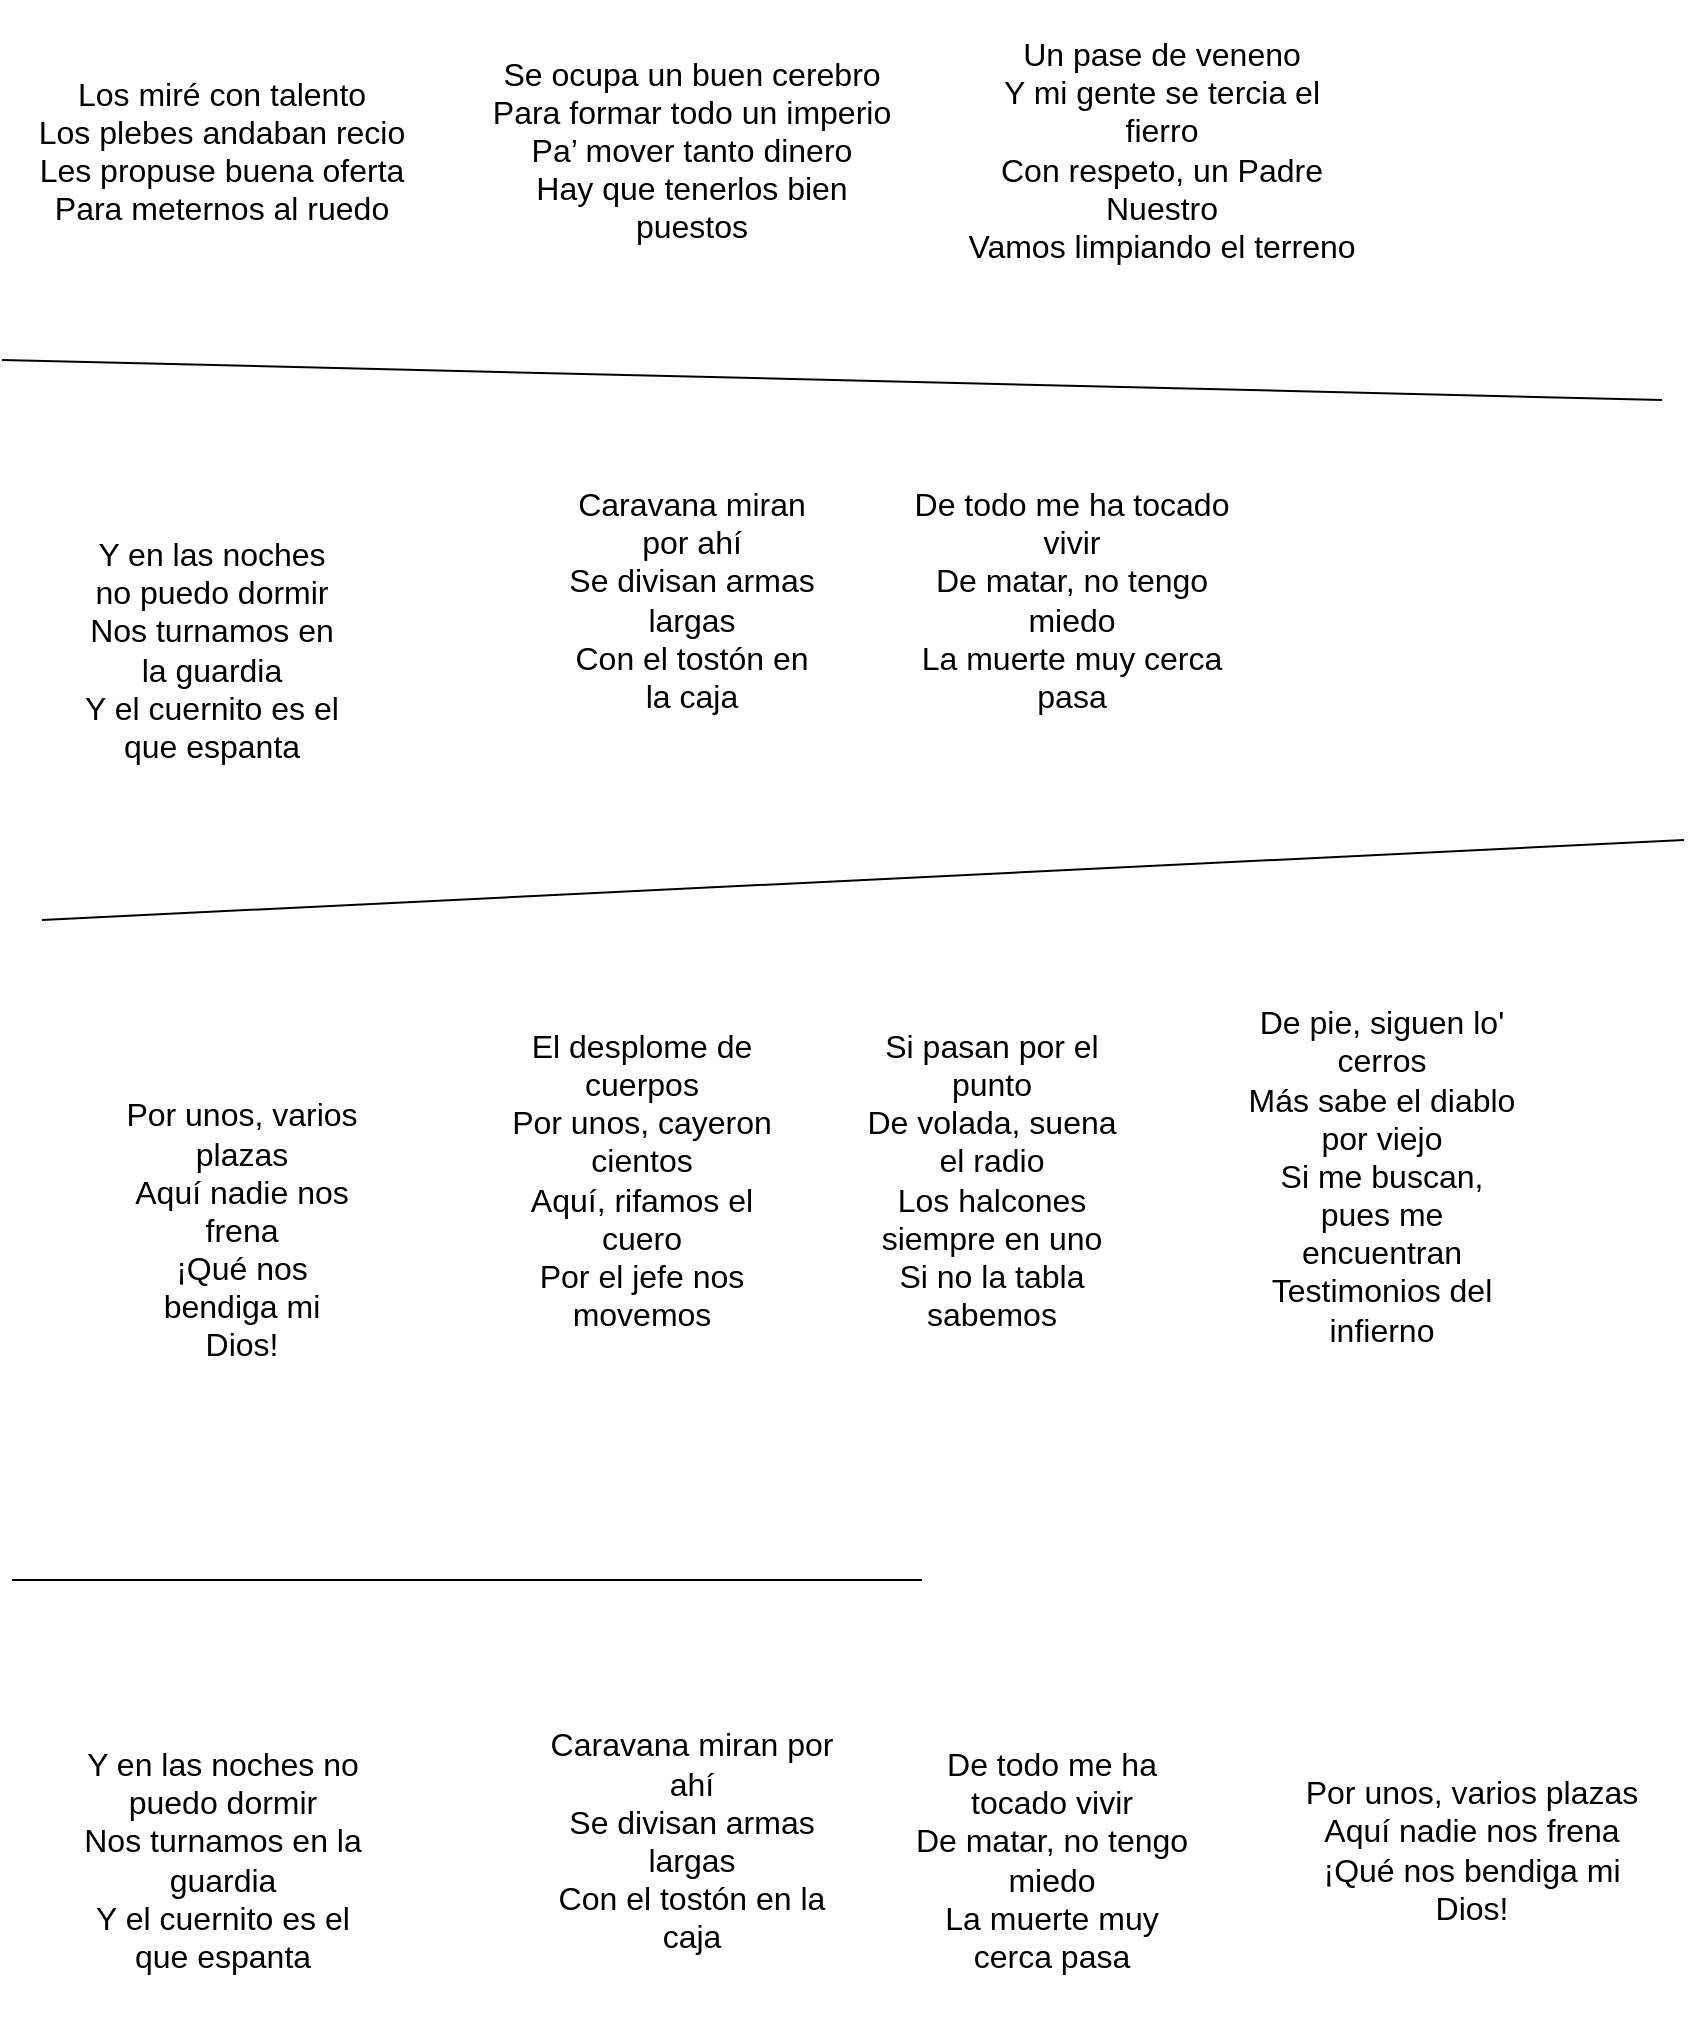 <mxfile version="20.0.1" type="github">
  <diagram id="I2rP_LmeuCBiBPERJ0c1" name="Page-1">
    <mxGraphModel dx="1380" dy="1909" grid="1" gridSize="10" guides="1" tooltips="1" connect="1" arrows="1" fold="1" page="1" pageScale="1" pageWidth="850" pageHeight="1100" math="0" shadow="0">
      <root>
        <mxCell id="0" />
        <mxCell id="1" parent="0" />
        <mxCell id="vRk48V976HWC19-EjkwC-1" value="Los miré con talento&lt;br style=&quot;font-size: 16px;&quot;&gt;Los plebes andaban recio&lt;br style=&quot;font-size: 16px;&quot;&gt;Les propuse buena oferta&lt;br style=&quot;font-size: 16px;&quot;&gt;Para meternos al ruedo&lt;br style=&quot;font-size: 16px;&quot;&gt;&lt;br style=&quot;font-size: 16px;&quot;&gt;" style="text;html=1;strokeColor=none;fillColor=none;align=center;verticalAlign=middle;whiteSpace=wrap;rounded=0;fontSize=16;" vertex="1" parent="1">
          <mxGeometry x="5" y="-670" width="210" height="110" as="geometry" />
        </mxCell>
        <mxCell id="vRk48V976HWC19-EjkwC-2" value="Se ocupa un buen cerebro&lt;br style=&quot;font-size: 16px;&quot;&gt;Para formar todo un imperio&lt;br style=&quot;font-size: 16px;&quot;&gt;Pa’ mover tanto dinero&lt;br style=&quot;font-size: 16px;&quot;&gt;Hay que tenerlos bien puestos" style="text;html=1;strokeColor=none;fillColor=none;align=center;verticalAlign=middle;whiteSpace=wrap;rounded=0;fontSize=16;" vertex="1" parent="1">
          <mxGeometry x="240" y="-700" width="210" height="150" as="geometry" />
        </mxCell>
        <mxCell id="vRk48V976HWC19-EjkwC-3" value="Un pase de veneno&lt;br style=&quot;font-size: 16px;&quot;&gt;Y mi gente se tercia el fierro&lt;br style=&quot;font-size: 16px;&quot;&gt;Con respeto, un Padre Nuestro&lt;br style=&quot;font-size: 16px;&quot;&gt;Vamos limpiando el terreno" style="text;html=1;strokeColor=none;fillColor=none;align=center;verticalAlign=middle;whiteSpace=wrap;rounded=0;fontSize=16;" vertex="1" parent="1">
          <mxGeometry x="480" y="-700" width="200" height="150" as="geometry" />
        </mxCell>
        <mxCell id="vRk48V976HWC19-EjkwC-5" value="Y en las noches no puedo dormir&lt;br style=&quot;font-size: 16px;&quot;&gt;Nos turnamos en la guardia&lt;br style=&quot;font-size: 16px;&quot;&gt;Y el cuernito es el que espanta" style="text;html=1;strokeColor=none;fillColor=none;align=center;verticalAlign=middle;whiteSpace=wrap;rounded=0;fontSize=16;" vertex="1" parent="1">
          <mxGeometry x="40" y="-450" width="130" height="150" as="geometry" />
        </mxCell>
        <mxCell id="vRk48V976HWC19-EjkwC-6" value="De todo me ha tocado vivir&lt;br style=&quot;font-size: 16px;&quot;&gt;De matar, no tengo miedo&lt;br style=&quot;font-size: 16px;&quot;&gt;La muerte muy cerca pasa" style="text;html=1;strokeColor=none;fillColor=none;align=center;verticalAlign=middle;whiteSpace=wrap;rounded=0;fontSize=16;" vertex="1" parent="1">
          <mxGeometry x="450" y="-490" width="170" height="180" as="geometry" />
        </mxCell>
        <mxCell id="vRk48V976HWC19-EjkwC-7" value="Caravana miran por ahí&lt;br style=&quot;font-size: 16px;&quot;&gt;Se divisan armas largas&lt;br style=&quot;font-size: 16px;&quot;&gt;Con el tostón en la caja" style="text;html=1;strokeColor=none;fillColor=none;align=center;verticalAlign=middle;whiteSpace=wrap;rounded=0;fontSize=16;" vertex="1" parent="1">
          <mxGeometry x="280" y="-470" width="130" height="140" as="geometry" />
        </mxCell>
        <mxCell id="vRk48V976HWC19-EjkwC-14" value="Por unos, varios plazas&lt;br style=&quot;font-size: 16px;&quot;&gt;Aquí nadie nos frena&lt;br style=&quot;font-size: 16px;&quot;&gt;¡Qué nos bendiga mi Dios!" style="text;html=1;strokeColor=none;fillColor=none;align=center;verticalAlign=middle;whiteSpace=wrap;rounded=0;fontSize=16;" vertex="1" parent="1">
          <mxGeometry x="60" y="-130" width="120" height="90" as="geometry" />
        </mxCell>
        <mxCell id="vRk48V976HWC19-EjkwC-16" value="El desplome de cuerpos&lt;br style=&quot;font-size: 16px;&quot;&gt;Por unos, cayeron cientos&lt;br style=&quot;font-size: 16px;&quot;&gt;Aquí, rifamos el cuero&lt;br style=&quot;font-size: 16px;&quot;&gt;Por el jefe nos movemos" style="text;html=1;strokeColor=none;fillColor=none;align=center;verticalAlign=middle;whiteSpace=wrap;rounded=0;fontSize=16;" vertex="1" parent="1">
          <mxGeometry x="250" y="-180" width="140" height="140" as="geometry" />
        </mxCell>
        <mxCell id="vRk48V976HWC19-EjkwC-17" value="" style="endArrow=none;html=1;rounded=0;fontSize=16;" edge="1" parent="1">
          <mxGeometry width="50" height="50" relative="1" as="geometry">
            <mxPoint x="20" y="-240" as="sourcePoint" />
            <mxPoint x="841" y="-280" as="targetPoint" />
          </mxGeometry>
        </mxCell>
        <mxCell id="vRk48V976HWC19-EjkwC-18" value="" style="endArrow=none;html=1;rounded=0;fontSize=16;" edge="1" parent="1">
          <mxGeometry width="50" height="50" relative="1" as="geometry">
            <mxPoint y="-520" as="sourcePoint" />
            <mxPoint x="830" y="-500" as="targetPoint" />
          </mxGeometry>
        </mxCell>
        <mxCell id="vRk48V976HWC19-EjkwC-19" value="" style="endArrow=none;html=1;rounded=0;fontSize=16;" edge="1" parent="1">
          <mxGeometry width="50" height="50" relative="1" as="geometry">
            <mxPoint x="5" y="90" as="sourcePoint" />
            <mxPoint x="460" y="90" as="targetPoint" />
          </mxGeometry>
        </mxCell>
        <mxCell id="vRk48V976HWC19-EjkwC-21" value="Si pasan por el punto&lt;br style=&quot;font-size: 16px;&quot;&gt;De volada, suena el radio&lt;br style=&quot;font-size: 16px;&quot;&gt;Los halcones siempre en uno&lt;br style=&quot;font-size: 16px;&quot;&gt;Si no la tabla sabemos" style="text;html=1;strokeColor=none;fillColor=none;align=center;verticalAlign=middle;whiteSpace=wrap;rounded=0;fontSize=16;" vertex="1" parent="1">
          <mxGeometry x="430" y="-155" width="130" height="90" as="geometry" />
        </mxCell>
        <mxCell id="vRk48V976HWC19-EjkwC-22" value="De pie, siguen lo&#39; cerros&lt;br style=&quot;font-size: 16px;&quot;&gt;Más sabe el diablo por viejo&lt;br style=&quot;font-size: 16px;&quot;&gt;Si me buscan, pues me encuentran&lt;br style=&quot;font-size: 16px;&quot;&gt;Testimonios del infierno" style="text;html=1;strokeColor=none;fillColor=none;align=center;verticalAlign=middle;whiteSpace=wrap;rounded=0;fontSize=16;" vertex="1" parent="1">
          <mxGeometry x="620" y="-185" width="140" height="145" as="geometry" />
        </mxCell>
        <mxCell id="vRk48V976HWC19-EjkwC-23" value="Y en las noches no puedo dormir&lt;br style=&quot;font-size: 16px;&quot;&gt;Nos turnamos en la guardia&lt;br style=&quot;font-size: 16px;&quot;&gt;Y el cuernito es el que espanta" style="text;html=1;strokeColor=none;fillColor=none;align=center;verticalAlign=middle;whiteSpace=wrap;rounded=0;fontSize=16;" vertex="1" parent="1">
          <mxGeometry x="32.5" y="140" width="155" height="180" as="geometry" />
        </mxCell>
        <mxCell id="vRk48V976HWC19-EjkwC-24" value="Caravana miran por ahí&lt;br style=&quot;font-size: 16px;&quot;&gt;Se divisan armas largas&lt;br style=&quot;font-size: 16px;&quot;&gt;Con el tostón en la caja&lt;br style=&quot;font-size: 16px;&quot;&gt;&lt;br style=&quot;font-size: 16px;&quot;&gt;" style="text;html=1;strokeColor=none;fillColor=none;align=center;verticalAlign=middle;whiteSpace=wrap;rounded=0;fontSize=16;" vertex="1" parent="1">
          <mxGeometry x="265" y="180" width="160" height="100" as="geometry" />
        </mxCell>
        <mxCell id="vRk48V976HWC19-EjkwC-25" value="De todo me ha tocado vivir&lt;br style=&quot;font-size: 16px;&quot;&gt;De matar, no tengo miedo&lt;br style=&quot;font-size: 16px;&quot;&gt;La muerte muy cerca pasa" style="text;html=1;strokeColor=none;fillColor=none;align=center;verticalAlign=middle;whiteSpace=wrap;rounded=0;fontSize=16;" vertex="1" parent="1">
          <mxGeometry x="450" y="165" width="150" height="130" as="geometry" />
        </mxCell>
        <mxCell id="vRk48V976HWC19-EjkwC-26" value="Por unos, varios plazas&lt;br style=&quot;font-size: 16px;&quot;&gt;Aquí nadie nos frena&lt;br style=&quot;font-size: 16px;&quot;&gt;¡Qué nos bendiga mi Dios!&lt;br style=&quot;font-size: 16px;&quot;&gt;" style="text;html=1;strokeColor=none;fillColor=none;align=center;verticalAlign=middle;whiteSpace=wrap;rounded=0;fontSize=16;" vertex="1" parent="1">
          <mxGeometry x="640" y="140" width="190" height="170" as="geometry" />
        </mxCell>
      </root>
    </mxGraphModel>
  </diagram>
</mxfile>
